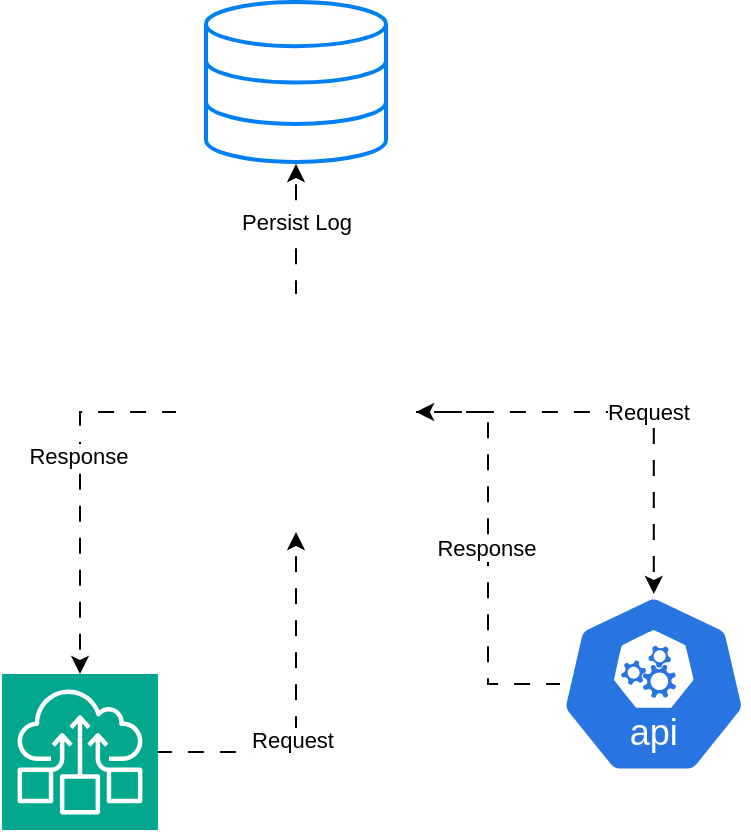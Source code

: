 <mxfile version="24.9.2">
  <diagram name="Página-1" id="UrvuXJ-Fn0dYD8bm_6YS">
    <mxGraphModel dx="880" dy="468" grid="1" gridSize="10" guides="1" tooltips="1" connect="1" arrows="1" fold="1" page="1" pageScale="1" pageWidth="827" pageHeight="1169" math="0" shadow="0">
      <root>
        <mxCell id="0" />
        <mxCell id="1" parent="0" />
        <mxCell id="NNNQn2dqOlUbosPbvCEy-8" style="edgeStyle=orthogonalEdgeStyle;rounded=0;orthogonalLoop=1;jettySize=auto;html=1;flowAnimation=1;" edge="1" parent="1" source="NNNQn2dqOlUbosPbvCEy-1" target="NNNQn2dqOlUbosPbvCEy-3">
          <mxGeometry relative="1" as="geometry" />
        </mxCell>
        <mxCell id="NNNQn2dqOlUbosPbvCEy-15" value="Response" style="edgeLabel;html=1;align=center;verticalAlign=middle;resizable=0;points=[];" vertex="1" connectable="0" parent="NNNQn2dqOlUbosPbvCEy-8">
          <mxGeometry x="-0.218" y="-1" relative="1" as="geometry">
            <mxPoint as="offset" />
          </mxGeometry>
        </mxCell>
        <mxCell id="NNNQn2dqOlUbosPbvCEy-10" value="" style="edgeStyle=orthogonalEdgeStyle;rounded=0;orthogonalLoop=1;jettySize=auto;html=1;flowAnimation=1;" edge="1" parent="1" source="NNNQn2dqOlUbosPbvCEy-1" target="NNNQn2dqOlUbosPbvCEy-9">
          <mxGeometry relative="1" as="geometry" />
        </mxCell>
        <mxCell id="NNNQn2dqOlUbosPbvCEy-17" value="Request" style="edgeLabel;html=1;align=center;verticalAlign=middle;resizable=0;points=[];" vertex="1" connectable="0" parent="NNNQn2dqOlUbosPbvCEy-10">
          <mxGeometry x="0.133" y="-3" relative="1" as="geometry">
            <mxPoint as="offset" />
          </mxGeometry>
        </mxCell>
        <mxCell id="NNNQn2dqOlUbosPbvCEy-13" value="" style="edgeStyle=orthogonalEdgeStyle;rounded=0;orthogonalLoop=1;jettySize=auto;html=1;flowAnimation=1;" edge="1" parent="1">
          <mxGeometry relative="1" as="geometry">
            <mxPoint x="282" y="196" as="sourcePoint" />
            <mxPoint x="282" y="131" as="targetPoint" />
          </mxGeometry>
        </mxCell>
        <mxCell id="NNNQn2dqOlUbosPbvCEy-21" value="Persist Log" style="edgeLabel;html=1;align=center;verticalAlign=middle;resizable=0;points=[];" vertex="1" connectable="0" parent="NNNQn2dqOlUbosPbvCEy-13">
          <mxGeometry x="0.108" relative="1" as="geometry">
            <mxPoint as="offset" />
          </mxGeometry>
        </mxCell>
        <mxCell id="NNNQn2dqOlUbosPbvCEy-1" value="" style="shape=image;html=1;verticalAlign=top;verticalLabelPosition=bottom;labelBackgroundColor=#ffffff;imageAspect=0;aspect=fixed;image=https://cdn2.iconfinder.com/data/icons/boxicons-logos/24/bxl-spring-boot-128.png" vertex="1" parent="1">
          <mxGeometry x="222" y="195" width="120" height="120" as="geometry" />
        </mxCell>
        <mxCell id="NNNQn2dqOlUbosPbvCEy-7" value="" style="edgeStyle=orthogonalEdgeStyle;rounded=0;orthogonalLoop=1;jettySize=auto;html=1;flowAnimation=1;" edge="1" parent="1" source="NNNQn2dqOlUbosPbvCEy-3" target="NNNQn2dqOlUbosPbvCEy-1">
          <mxGeometry relative="1" as="geometry" />
        </mxCell>
        <mxCell id="NNNQn2dqOlUbosPbvCEy-14" value="Request" style="edgeLabel;html=1;align=center;verticalAlign=middle;resizable=0;points=[];" vertex="1" connectable="0" parent="NNNQn2dqOlUbosPbvCEy-7">
          <mxGeometry x="-0.162" y="2" relative="1" as="geometry">
            <mxPoint as="offset" />
          </mxGeometry>
        </mxCell>
        <mxCell id="NNNQn2dqOlUbosPbvCEy-3" value="" style="sketch=0;points=[[0,0,0],[0.25,0,0],[0.5,0,0],[0.75,0,0],[1,0,0],[0,1,0],[0.25,1,0],[0.5,1,0],[0.75,1,0],[1,1,0],[0,0.25,0],[0,0.5,0],[0,0.75,0],[1,0.25,0],[1,0.5,0],[1,0.75,0]];outlineConnect=0;fontColor=#232F3E;fillColor=#01A88D;strokeColor=#ffffff;dashed=0;verticalLabelPosition=bottom;verticalAlign=top;align=center;html=1;fontSize=12;fontStyle=0;aspect=fixed;shape=mxgraph.aws4.resourceIcon;resIcon=mxgraph.aws4.workspaces_thin_client;" vertex="1" parent="1">
          <mxGeometry x="135" y="386" width="78" height="78" as="geometry" />
        </mxCell>
        <mxCell id="NNNQn2dqOlUbosPbvCEy-19" style="edgeStyle=orthogonalEdgeStyle;rounded=0;orthogonalLoop=1;jettySize=auto;html=1;entryX=1;entryY=0.5;entryDx=0;entryDy=0;flowAnimation=1;" edge="1" parent="1" source="NNNQn2dqOlUbosPbvCEy-9" target="NNNQn2dqOlUbosPbvCEy-1">
          <mxGeometry relative="1" as="geometry" />
        </mxCell>
        <mxCell id="NNNQn2dqOlUbosPbvCEy-20" value="Response" style="edgeLabel;html=1;align=center;verticalAlign=middle;resizable=0;points=[];" vertex="1" connectable="0" parent="NNNQn2dqOlUbosPbvCEy-19">
          <mxGeometry y="1" relative="1" as="geometry">
            <mxPoint as="offset" />
          </mxGeometry>
        </mxCell>
        <mxCell id="NNNQn2dqOlUbosPbvCEy-9" value="" style="aspect=fixed;sketch=0;html=1;dashed=0;whitespace=wrap;verticalLabelPosition=bottom;verticalAlign=top;fillColor=#2875E2;strokeColor=#ffffff;points=[[0.005,0.63,0],[0.1,0.2,0],[0.9,0.2,0],[0.5,0,0],[0.995,0.63,0],[0.72,0.99,0],[0.5,1,0],[0.28,0.99,0]];shape=mxgraph.kubernetes.icon2;kubernetesLabel=1;prIcon=api" vertex="1" parent="1">
          <mxGeometry x="414" y="346" width="93.75" height="90" as="geometry" />
        </mxCell>
        <mxCell id="NNNQn2dqOlUbosPbvCEy-12" value="" style="html=1;verticalLabelPosition=bottom;align=center;labelBackgroundColor=#ffffff;verticalAlign=top;strokeWidth=2;strokeColor=#0080F0;shadow=0;dashed=0;shape=mxgraph.ios7.icons.data;" vertex="1" parent="1">
          <mxGeometry x="237" y="50" width="90" height="80" as="geometry" />
        </mxCell>
      </root>
    </mxGraphModel>
  </diagram>
</mxfile>
